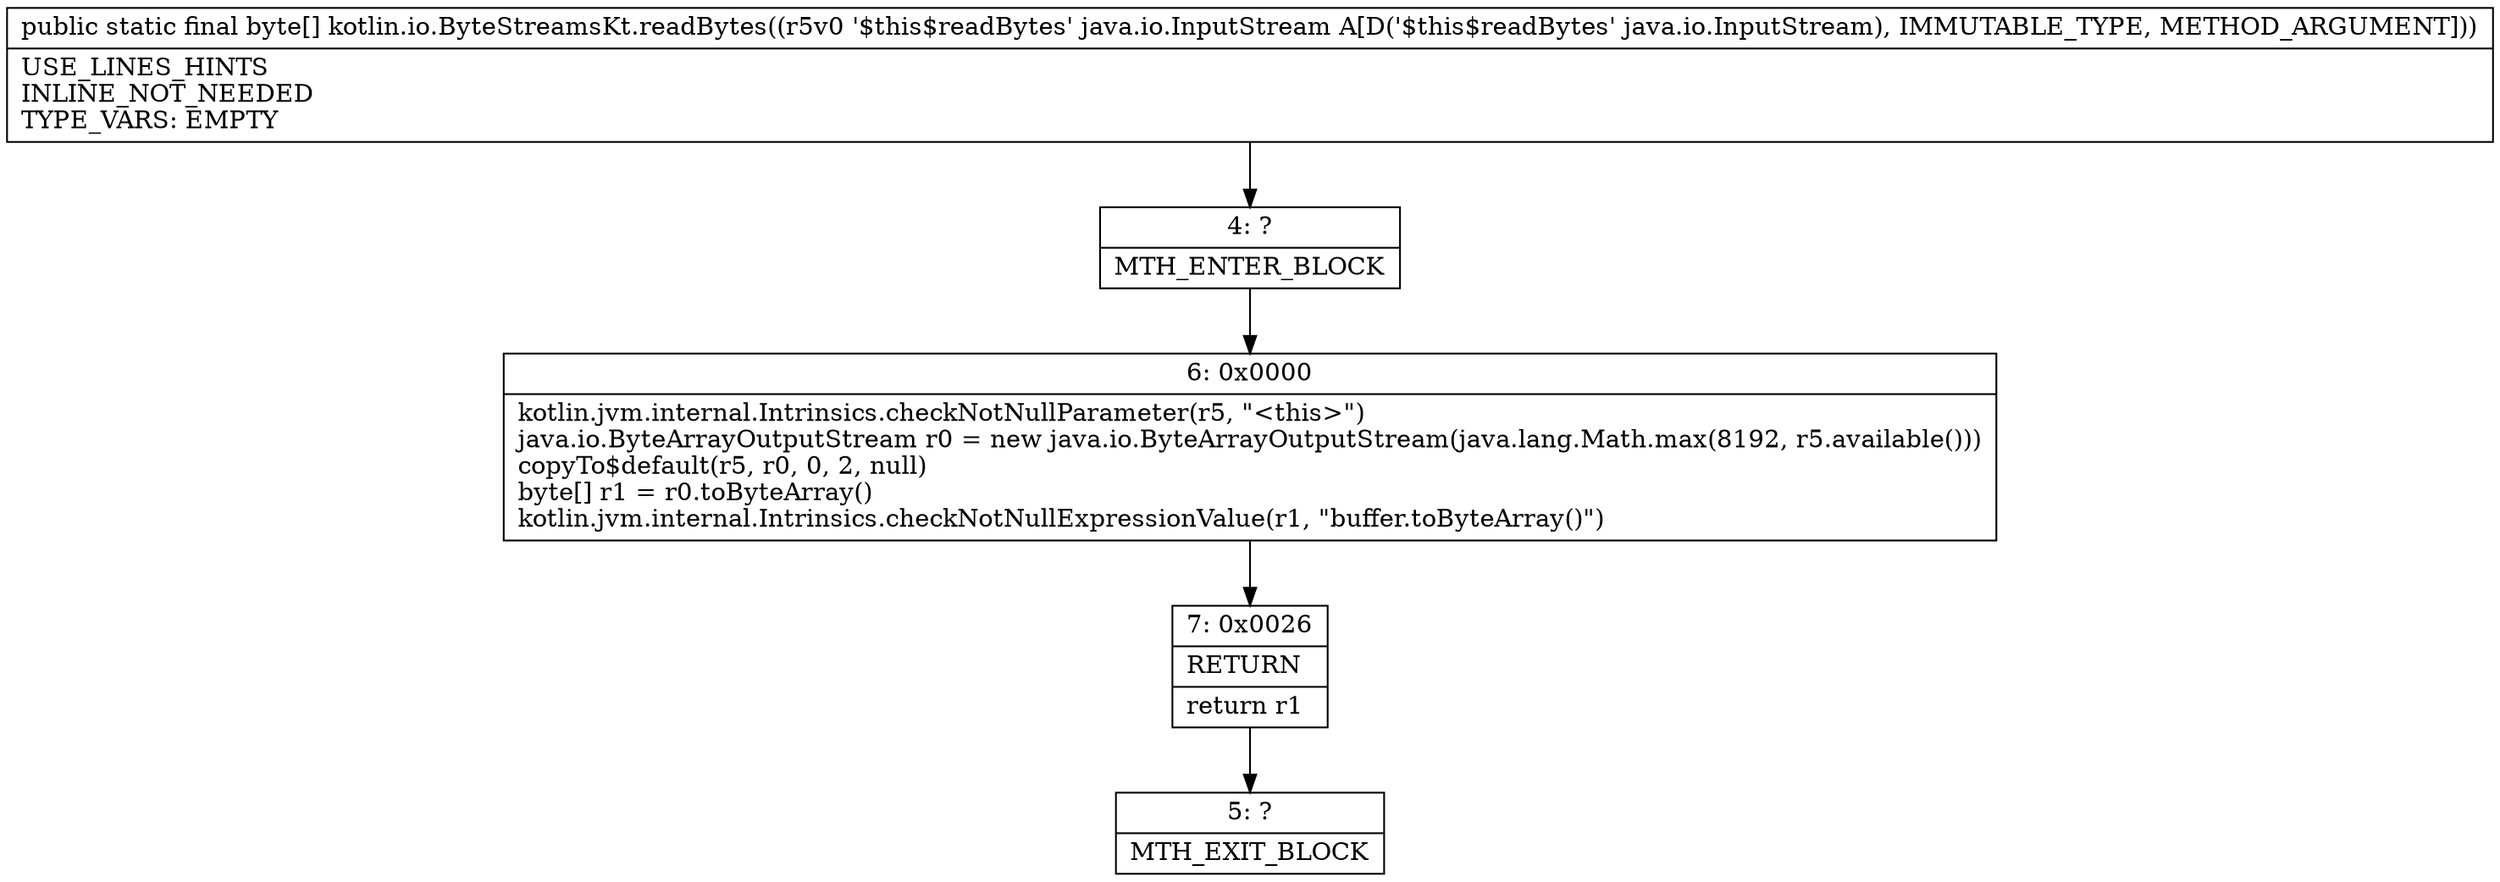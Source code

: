 digraph "CFG forkotlin.io.ByteStreamsKt.readBytes(Ljava\/io\/InputStream;)[B" {
Node_4 [shape=record,label="{4\:\ ?|MTH_ENTER_BLOCK\l}"];
Node_6 [shape=record,label="{6\:\ 0x0000|kotlin.jvm.internal.Intrinsics.checkNotNullParameter(r5, \"\<this\>\")\ljava.io.ByteArrayOutputStream r0 = new java.io.ByteArrayOutputStream(java.lang.Math.max(8192, r5.available()))\lcopyTo$default(r5, r0, 0, 2, null)\lbyte[] r1 = r0.toByteArray()\lkotlin.jvm.internal.Intrinsics.checkNotNullExpressionValue(r1, \"buffer.toByteArray()\")\l}"];
Node_7 [shape=record,label="{7\:\ 0x0026|RETURN\l|return r1\l}"];
Node_5 [shape=record,label="{5\:\ ?|MTH_EXIT_BLOCK\l}"];
MethodNode[shape=record,label="{public static final byte[] kotlin.io.ByteStreamsKt.readBytes((r5v0 '$this$readBytes' java.io.InputStream A[D('$this$readBytes' java.io.InputStream), IMMUTABLE_TYPE, METHOD_ARGUMENT]))  | USE_LINES_HINTS\lINLINE_NOT_NEEDED\lTYPE_VARS: EMPTY\l}"];
MethodNode -> Node_4;Node_4 -> Node_6;
Node_6 -> Node_7;
Node_7 -> Node_5;
}

